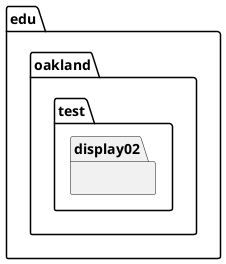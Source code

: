 @startuml Display02TestPackage_InternalDependencies

package edu.oakland.test.display02 {
    
}

@enduml